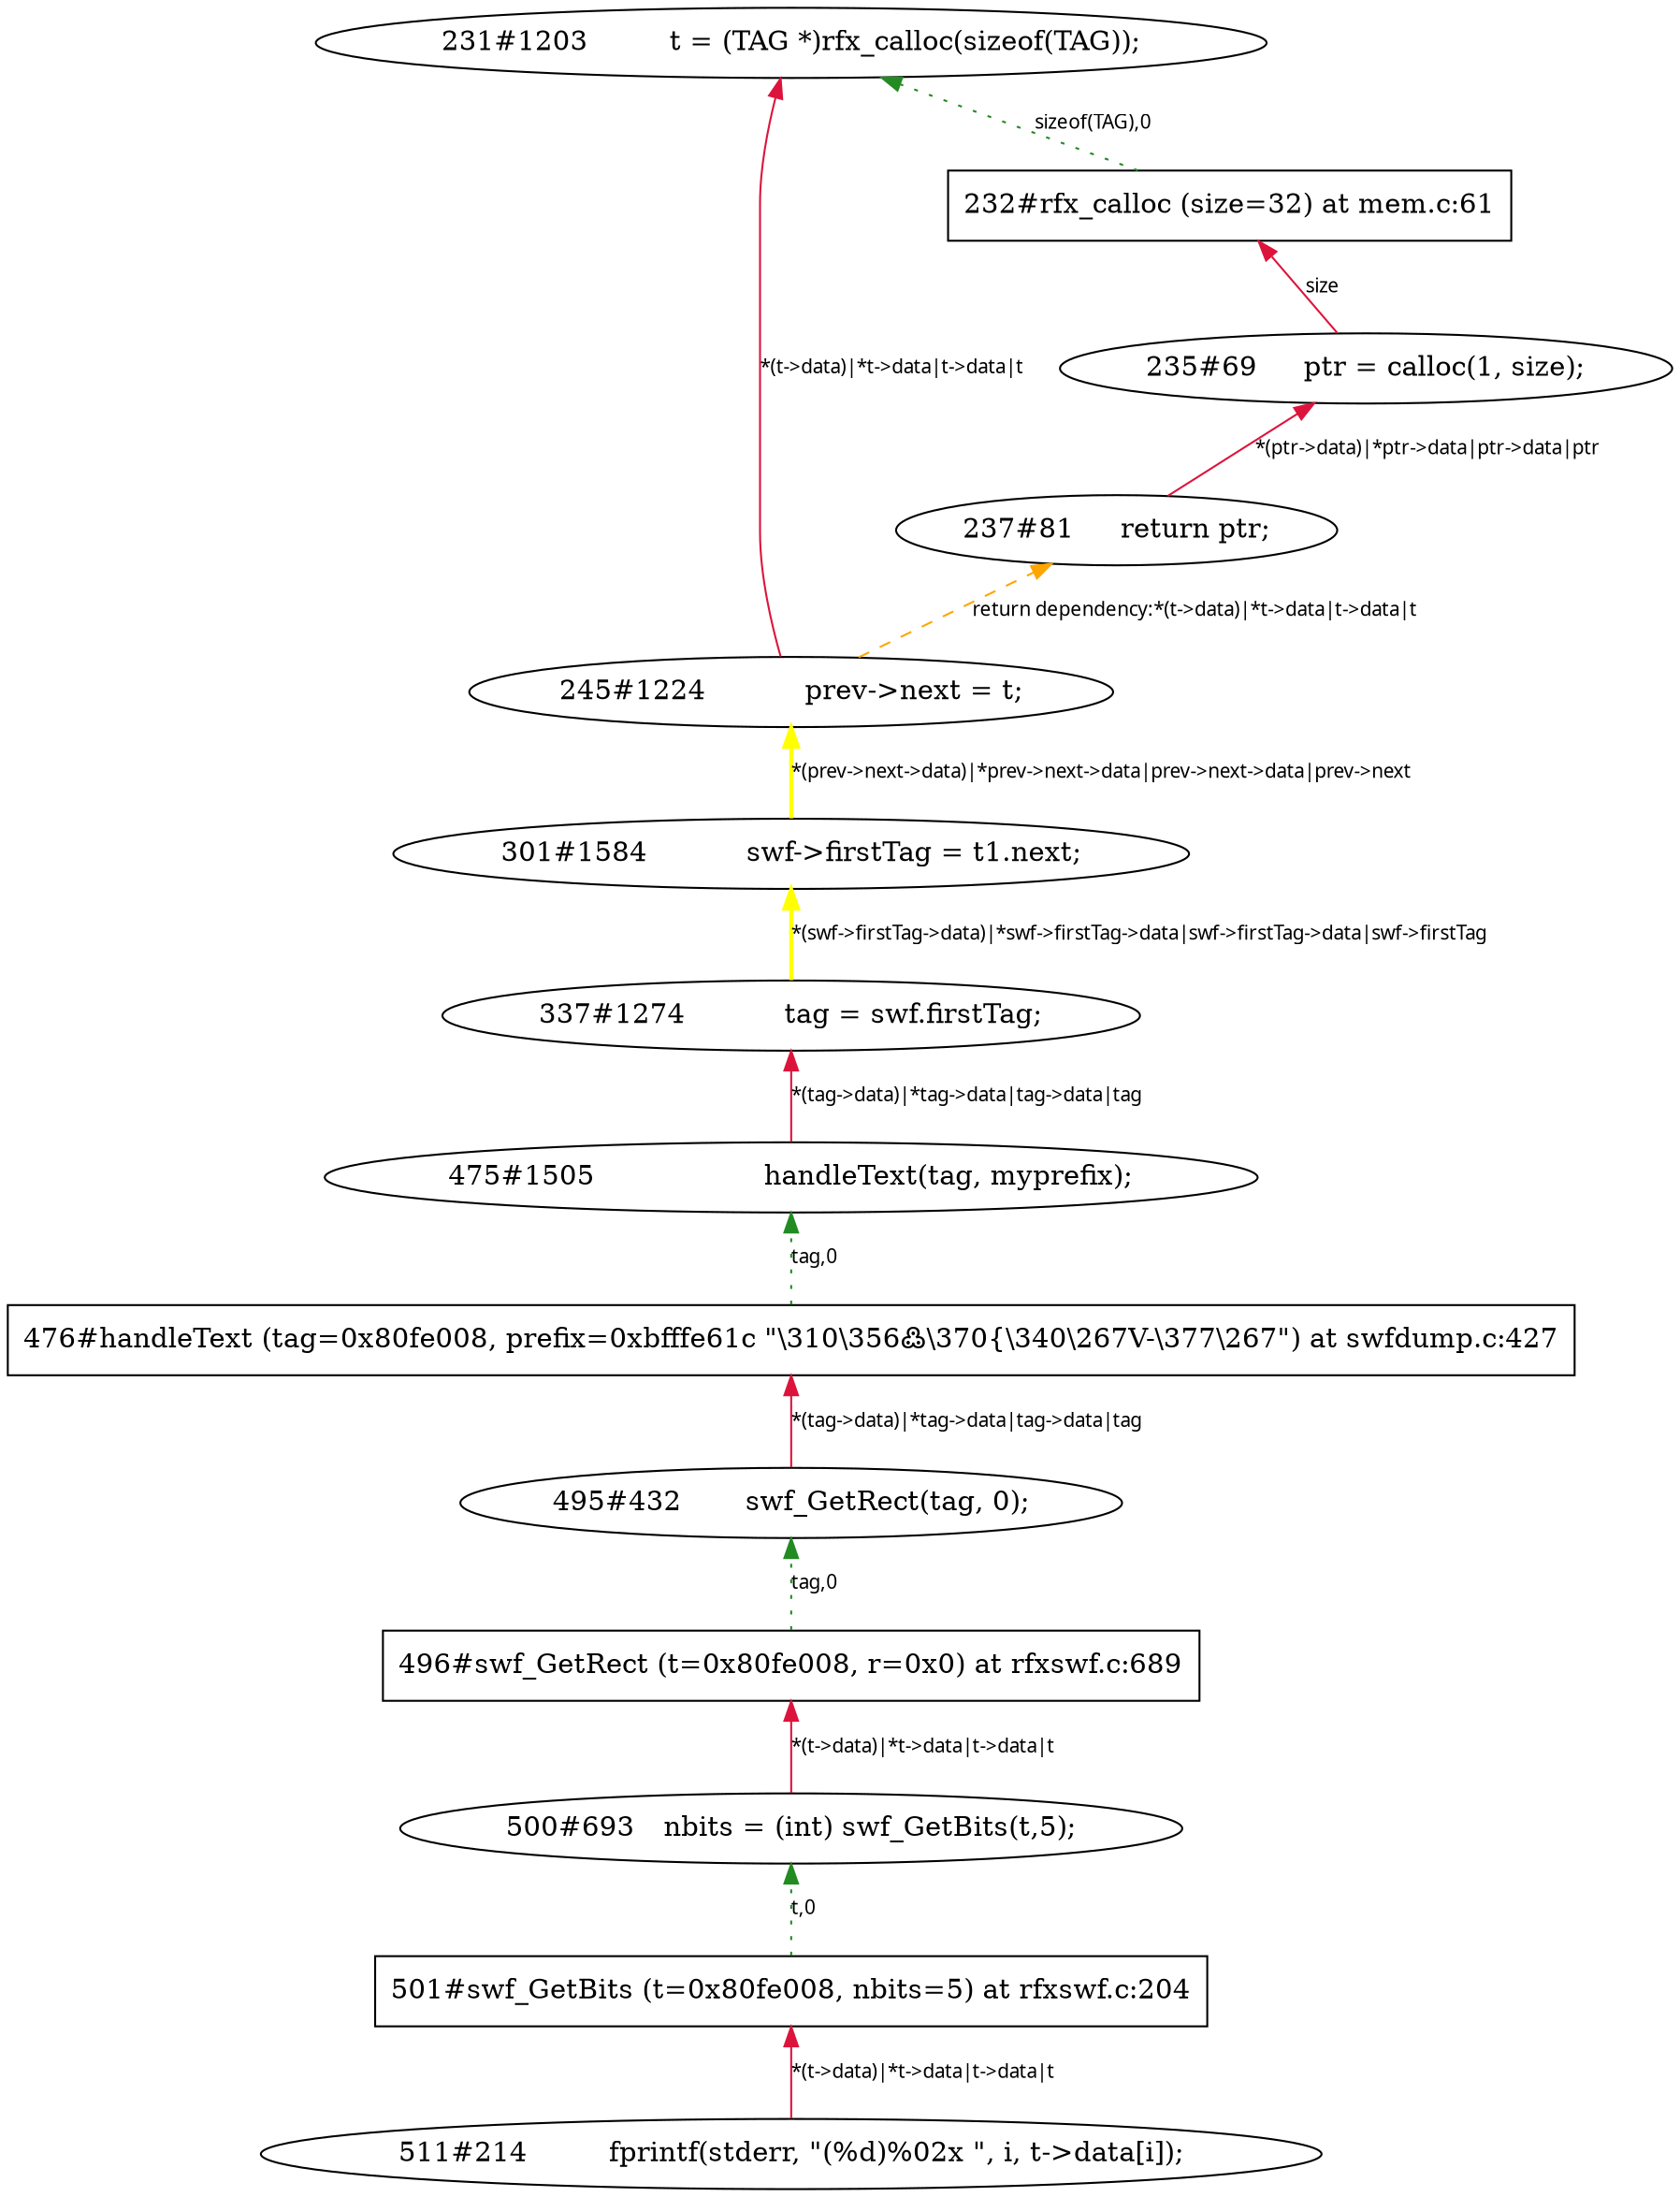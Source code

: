 digraph tiantgraph{
rankdir="BT";
"231#1203	  t = (TAG *)rfx_calloc(sizeof(TAG));";
"232#rfx_calloc (size=32) at mem.c:61"[shape="record"];
"237#81	  return ptr;";
"235#69	  ptr = calloc(1, size);";
"301#1584	    swf->firstTag = t1.next;";
"495#432	      swf_GetRect(tag, 0);";
"496#swf_GetRect (t=0x80fe008, r=0x0) at rfxswf.c:689"[shape="record"];
"337#1274	    tag = swf.firstTag;";
"500#693	  nbits = (int) swf_GetBits(t,5);";
"501#swf_GetBits (t=0x80fe008, nbits=5) at rfxswf.c:204"[shape="record"];
"245#1224	    prev->next = t;";
"475#1505		    handleText(tag, myprefix);";
"476#handleText (tag=0x80fe008, prefix=0xbfffe61c \"\\310\\356߷\\370\{\\340\\267V-\\377\\267\") at swfdump.c:427"[shape="record"];
"511#214	        fprintf(stderr, \"(%d)%02x \", i, t->data[i]);";
edge [fontname = "Verdana", fontsize = 10, color="crimson", style="solid"];
"235#69	  ptr = calloc(1, size);"->"232#rfx_calloc (size=32) at mem.c:61"[label="size"];
"237#81	  return ptr;"->"235#69	  ptr = calloc(1, size);"[label="*(ptr->data)|*ptr->data|ptr->data|ptr"];
"495#432	      swf_GetRect(tag, 0);"->"476#handleText (tag=0x80fe008, prefix=0xbfffe61c \"\\310\\356߷\\370\{\\340\\267V-\\377\\267\") at swfdump.c:427"[label="*(tag->data)|*tag->data|tag->data|tag"];
"500#693	  nbits = (int) swf_GetBits(t,5);"->"496#swf_GetRect (t=0x80fe008, r=0x0) at rfxswf.c:689"[label="*(t->data)|*t->data|t->data|t"];
"245#1224	    prev->next = t;"->"231#1203	  t = (TAG *)rfx_calloc(sizeof(TAG));"[label="*(t->data)|*t->data|t->data|t"];
"475#1505		    handleText(tag, myprefix);"->"337#1274	    tag = swf.firstTag;"[label="*(tag->data)|*tag->data|tag->data|tag"];
"511#214	        fprintf(stderr, \"(%d)%02x \", i, t->data[i]);"->"501#swf_GetBits (t=0x80fe008, nbits=5) at rfxswf.c:204"[label="*(t->data)|*t->data|t->data|t"];
"337#1274	    tag = swf.firstTag;"->"301#1584	    swf->firstTag = t1.next;"[label="*(swf->firstTag->data)|*swf->firstTag->data|swf->firstTag->data|swf->firstTag",style="bold", color="yellow"];
"301#1584	    swf->firstTag = t1.next;"->"245#1224	    prev->next = t;"[label="*(prev->next->data)|*prev->next->data|prev->next->data|prev->next",style="bold", color="yellow"];
"245#1224	    prev->next = t;"->"237#81	  return ptr;"[label="return dependency:*(t->data)|*t->data|t->data|t",style="dashed", color="orange"];
"476#handleText (tag=0x80fe008, prefix=0xbfffe61c \"\\310\\356߷\\370\{\\340\\267V-\\377\\267\") at swfdump.c:427"->"475#1505		    handleText(tag, myprefix);"[label="tag,0",style="dotted", color="forestgreen"];
"501#swf_GetBits (t=0x80fe008, nbits=5) at rfxswf.c:204"->"500#693	  nbits = (int) swf_GetBits(t,5);"[label="t,0",style="dotted", color="forestgreen"];
"232#rfx_calloc (size=32) at mem.c:61"->"231#1203	  t = (TAG *)rfx_calloc(sizeof(TAG));"[label="sizeof(TAG),0",style="dotted", color="forestgreen"];
"496#swf_GetRect (t=0x80fe008, r=0x0) at rfxswf.c:689"->"495#432	      swf_GetRect(tag, 0);"[label="tag,0",style="dotted", color="forestgreen"];
}